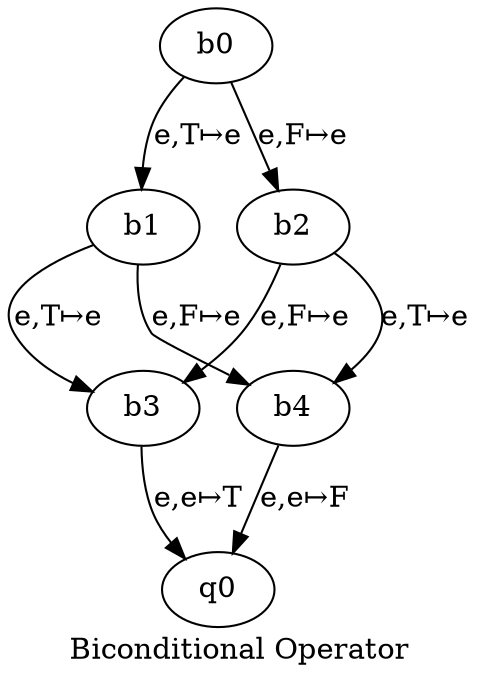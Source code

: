 /* bic.dot
 *
 * Max Gambee
 * Copyright 2017
 */

digraph cluster_biconditional{

	compound=true; nodsep=1.0;

	label = "Biconditional Operator";
	/*	When the biconditional operator is the next input symbol, this
		subgraph cluster_calculates the result of the biconditional expression
		between the top-most pair of elements on the stack, and replaces
		them with the result. */

		//sub-branch 1: pop 'T'
		b0->b1[label="e,T&#8614;e"];//pop 'T'
		b1->b3[label="e,T&#8614;e"];//b3 will push 'T' as the result of evalutation
		b1->b4[label="e,F&#8614;e"];//b4 will push 'F' as the result of evalutation

		//sub-branch 2: pop 'F'
		b0->b2[label="e,F&#8614;e"];//pop 'F'
		b2->b3[label="e,F&#8614;e"];
		b2->b4[label="e,T&#8614;e"];

		//exit states of subroutine (pushes result):
		b3->q0[label="e,e&#8614;T"];
		b4->q0[label="e,e&#8614;F"];
}
	

